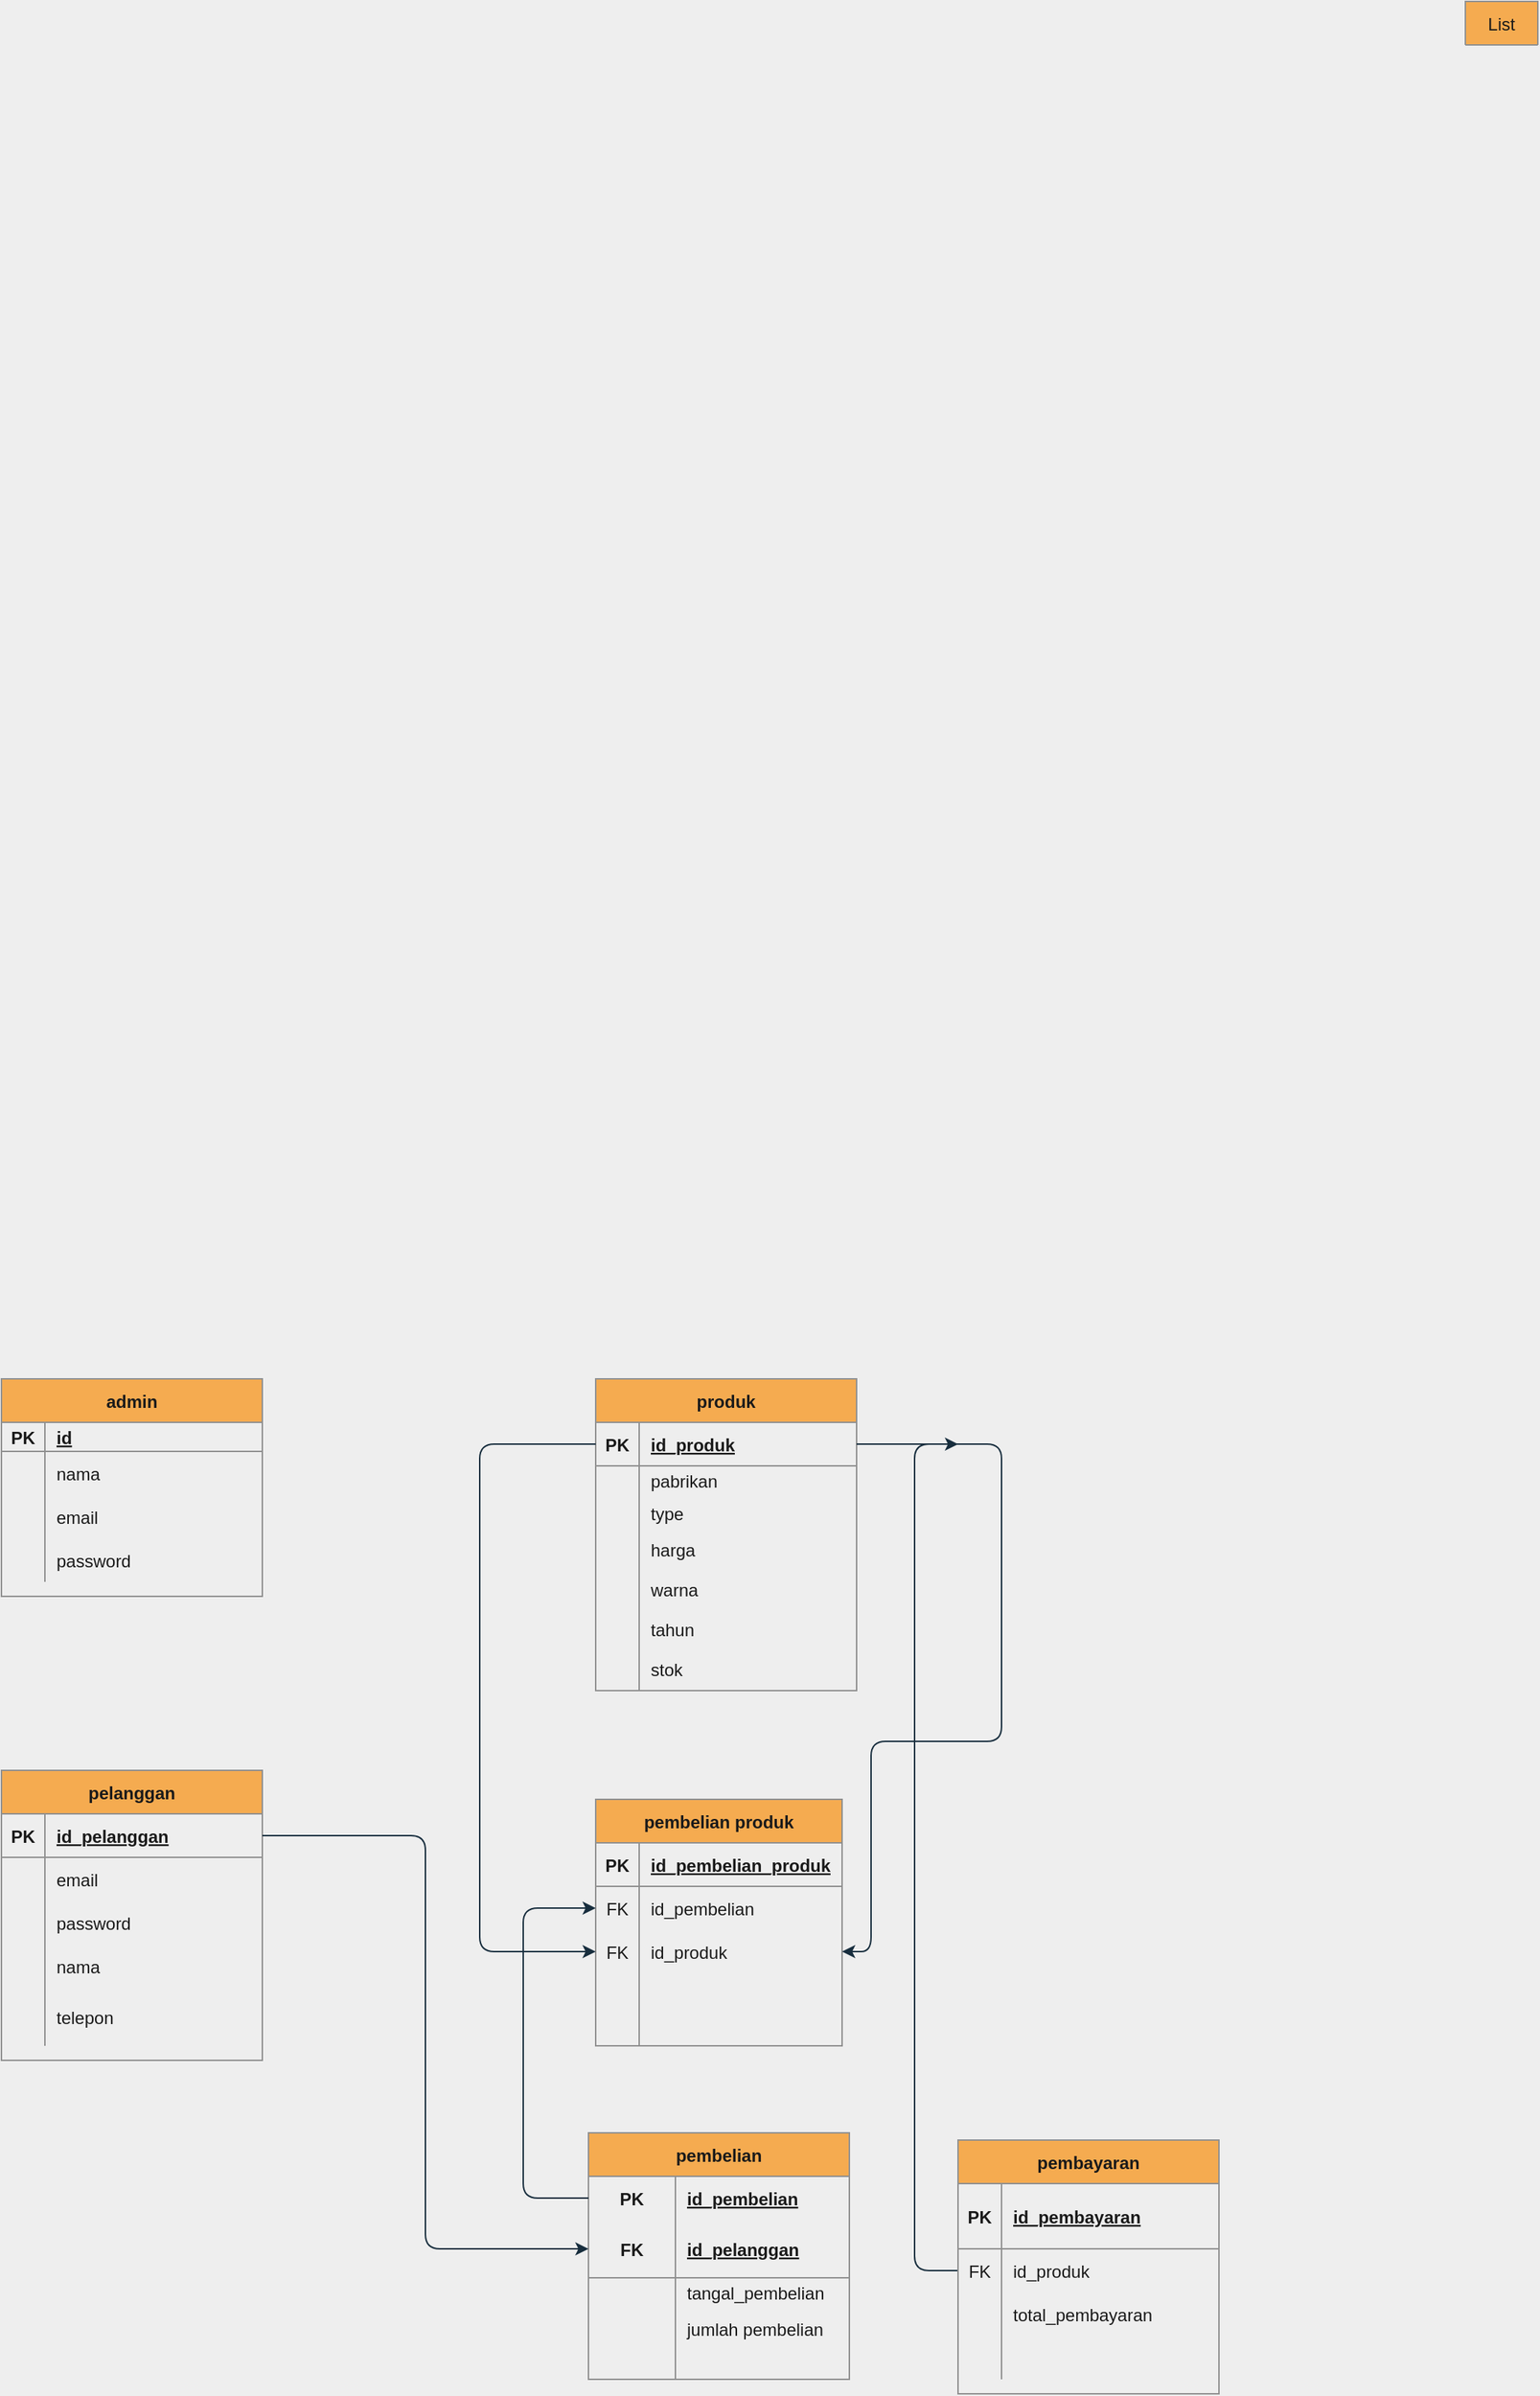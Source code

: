 <mxfile version="20.0.1" type="github">
  <diagram id="iFAj0Ya4DkdA-_twthkn" name="Page-1">
    <mxGraphModel dx="2847" dy="-637" grid="1" gridSize="10" guides="1" tooltips="1" connect="1" arrows="1" fold="1" page="1" pageScale="1" pageWidth="850" pageHeight="1100" background="#EEEEEE" math="0" shadow="0">
      <root>
        <mxCell id="0" />
        <mxCell id="1" parent="0" />
        <mxCell id="chuMLk6BhLXK9JFkTnlV-1" value="List" style="swimlane;fontStyle=0;childLayout=stackLayout;horizontal=1;startSize=30;horizontalStack=0;resizeParent=1;resizeParentMax=0;resizeLast=0;collapsible=1;marginBottom=0;fillColor=#F5AB50;strokeColor=#909090;fontColor=#1A1A1A;" vertex="1" collapsed="1" parent="1">
          <mxGeometry x="-590" y="1140" width="50" height="30" as="geometry">
            <mxRectangle x="-10" y="1130" width="140" height="60" as="alternateBounds" />
          </mxGeometry>
        </mxCell>
        <mxCell id="chuMLk6BhLXK9JFkTnlV-20" value="pelanggan" style="shape=table;startSize=30;container=1;collapsible=1;childLayout=tableLayout;fixedRows=1;rowLines=0;fontStyle=1;align=center;resizeLast=1;fillColor=#F5AB50;strokeColor=#909090;fontColor=#1A1A1A;" vertex="1" parent="1">
          <mxGeometry x="-1600" y="2360" width="180" height="200" as="geometry" />
        </mxCell>
        <mxCell id="chuMLk6BhLXK9JFkTnlV-21" value="" style="shape=tableRow;horizontal=0;startSize=0;swimlaneHead=0;swimlaneBody=0;fillColor=none;collapsible=0;dropTarget=0;points=[[0,0.5],[1,0.5]];portConstraint=eastwest;top=0;left=0;right=0;bottom=1;strokeColor=#909090;fontColor=#1A1A1A;" vertex="1" parent="chuMLk6BhLXK9JFkTnlV-20">
          <mxGeometry y="30" width="180" height="30" as="geometry" />
        </mxCell>
        <mxCell id="chuMLk6BhLXK9JFkTnlV-22" value="PK" style="shape=partialRectangle;connectable=0;fillColor=none;top=0;left=0;bottom=0;right=0;fontStyle=1;overflow=hidden;strokeColor=#909090;fontColor=#1A1A1A;" vertex="1" parent="chuMLk6BhLXK9JFkTnlV-21">
          <mxGeometry width="30" height="30" as="geometry">
            <mxRectangle width="30" height="30" as="alternateBounds" />
          </mxGeometry>
        </mxCell>
        <mxCell id="chuMLk6BhLXK9JFkTnlV-23" value="id_pelanggan" style="shape=partialRectangle;connectable=0;fillColor=none;top=0;left=0;bottom=0;right=0;align=left;spacingLeft=6;fontStyle=5;overflow=hidden;strokeColor=#909090;fontColor=#1A1A1A;" vertex="1" parent="chuMLk6BhLXK9JFkTnlV-21">
          <mxGeometry x="30" width="150" height="30" as="geometry">
            <mxRectangle width="150" height="30" as="alternateBounds" />
          </mxGeometry>
        </mxCell>
        <mxCell id="chuMLk6BhLXK9JFkTnlV-24" value="" style="shape=tableRow;horizontal=0;startSize=0;swimlaneHead=0;swimlaneBody=0;fillColor=none;collapsible=0;dropTarget=0;points=[[0,0.5],[1,0.5]];portConstraint=eastwest;top=0;left=0;right=0;bottom=0;strokeColor=#909090;fontColor=#1A1A1A;" vertex="1" parent="chuMLk6BhLXK9JFkTnlV-20">
          <mxGeometry y="60" width="180" height="30" as="geometry" />
        </mxCell>
        <mxCell id="chuMLk6BhLXK9JFkTnlV-25" value="" style="shape=partialRectangle;connectable=0;fillColor=none;top=0;left=0;bottom=0;right=0;editable=1;overflow=hidden;strokeColor=#909090;fontColor=#1A1A1A;" vertex="1" parent="chuMLk6BhLXK9JFkTnlV-24">
          <mxGeometry width="30" height="30" as="geometry">
            <mxRectangle width="30" height="30" as="alternateBounds" />
          </mxGeometry>
        </mxCell>
        <mxCell id="chuMLk6BhLXK9JFkTnlV-26" value="email" style="shape=partialRectangle;connectable=0;fillColor=none;top=0;left=0;bottom=0;right=0;align=left;spacingLeft=6;overflow=hidden;strokeColor=#909090;fontColor=#1A1A1A;" vertex="1" parent="chuMLk6BhLXK9JFkTnlV-24">
          <mxGeometry x="30" width="150" height="30" as="geometry">
            <mxRectangle width="150" height="30" as="alternateBounds" />
          </mxGeometry>
        </mxCell>
        <mxCell id="chuMLk6BhLXK9JFkTnlV-27" value="" style="shape=tableRow;horizontal=0;startSize=0;swimlaneHead=0;swimlaneBody=0;fillColor=none;collapsible=0;dropTarget=0;points=[[0,0.5],[1,0.5]];portConstraint=eastwest;top=0;left=0;right=0;bottom=0;strokeColor=#909090;fontColor=#1A1A1A;" vertex="1" parent="chuMLk6BhLXK9JFkTnlV-20">
          <mxGeometry y="90" width="180" height="30" as="geometry" />
        </mxCell>
        <mxCell id="chuMLk6BhLXK9JFkTnlV-28" value="" style="shape=partialRectangle;connectable=0;fillColor=none;top=0;left=0;bottom=0;right=0;editable=1;overflow=hidden;strokeColor=#909090;fontColor=#1A1A1A;" vertex="1" parent="chuMLk6BhLXK9JFkTnlV-27">
          <mxGeometry width="30" height="30" as="geometry">
            <mxRectangle width="30" height="30" as="alternateBounds" />
          </mxGeometry>
        </mxCell>
        <mxCell id="chuMLk6BhLXK9JFkTnlV-29" value="password" style="shape=partialRectangle;connectable=0;fillColor=none;top=0;left=0;bottom=0;right=0;align=left;spacingLeft=6;overflow=hidden;strokeColor=#909090;fontColor=#1A1A1A;" vertex="1" parent="chuMLk6BhLXK9JFkTnlV-27">
          <mxGeometry x="30" width="150" height="30" as="geometry">
            <mxRectangle width="150" height="30" as="alternateBounds" />
          </mxGeometry>
        </mxCell>
        <mxCell id="chuMLk6BhLXK9JFkTnlV-30" value="" style="shape=tableRow;horizontal=0;startSize=0;swimlaneHead=0;swimlaneBody=0;fillColor=none;collapsible=0;dropTarget=0;points=[[0,0.5],[1,0.5]];portConstraint=eastwest;top=0;left=0;right=0;bottom=0;strokeColor=#909090;fontColor=#1A1A1A;" vertex="1" parent="chuMLk6BhLXK9JFkTnlV-20">
          <mxGeometry y="120" width="180" height="30" as="geometry" />
        </mxCell>
        <mxCell id="chuMLk6BhLXK9JFkTnlV-31" value="" style="shape=partialRectangle;connectable=0;fillColor=none;top=0;left=0;bottom=0;right=0;editable=1;overflow=hidden;strokeColor=#909090;fontColor=#1A1A1A;" vertex="1" parent="chuMLk6BhLXK9JFkTnlV-30">
          <mxGeometry width="30" height="30" as="geometry">
            <mxRectangle width="30" height="30" as="alternateBounds" />
          </mxGeometry>
        </mxCell>
        <mxCell id="chuMLk6BhLXK9JFkTnlV-32" value="nama" style="shape=partialRectangle;connectable=0;fillColor=none;top=0;left=0;bottom=0;right=0;align=left;spacingLeft=6;overflow=hidden;strokeColor=#909090;fontColor=#1A1A1A;" vertex="1" parent="chuMLk6BhLXK9JFkTnlV-30">
          <mxGeometry x="30" width="150" height="30" as="geometry">
            <mxRectangle width="150" height="30" as="alternateBounds" />
          </mxGeometry>
        </mxCell>
        <mxCell id="chuMLk6BhLXK9JFkTnlV-34" value="" style="shape=tableRow;horizontal=0;startSize=0;swimlaneHead=0;swimlaneBody=0;fillColor=none;collapsible=0;dropTarget=0;points=[[0,0.5],[1,0.5]];portConstraint=eastwest;top=0;left=0;right=0;bottom=0;strokeColor=#909090;fontColor=#1A1A1A;" vertex="1" parent="chuMLk6BhLXK9JFkTnlV-20">
          <mxGeometry y="150" width="180" height="40" as="geometry" />
        </mxCell>
        <mxCell id="chuMLk6BhLXK9JFkTnlV-35" value="" style="shape=partialRectangle;connectable=0;fillColor=none;top=0;left=0;bottom=0;right=0;editable=1;overflow=hidden;strokeColor=#909090;fontColor=#1A1A1A;" vertex="1" parent="chuMLk6BhLXK9JFkTnlV-34">
          <mxGeometry width="30" height="40" as="geometry">
            <mxRectangle width="30" height="40" as="alternateBounds" />
          </mxGeometry>
        </mxCell>
        <mxCell id="chuMLk6BhLXK9JFkTnlV-36" value="telepon" style="shape=partialRectangle;connectable=0;fillColor=none;top=0;left=0;bottom=0;right=0;align=left;spacingLeft=6;overflow=hidden;strokeColor=#909090;fontColor=#1A1A1A;" vertex="1" parent="chuMLk6BhLXK9JFkTnlV-34">
          <mxGeometry x="30" width="150" height="40" as="geometry">
            <mxRectangle width="150" height="40" as="alternateBounds" />
          </mxGeometry>
        </mxCell>
        <mxCell id="chuMLk6BhLXK9JFkTnlV-52" value="pembelian" style="shape=table;startSize=30;container=1;collapsible=1;childLayout=tableLayout;fixedRows=1;rowLines=0;fontStyle=1;align=center;resizeLast=1;fillColor=#F5AB50;strokeColor=#909090;fontColor=#1A1A1A;" vertex="1" parent="1">
          <mxGeometry x="-1195" y="2610" width="180" height="170" as="geometry" />
        </mxCell>
        <mxCell id="chuMLk6BhLXK9JFkTnlV-53" value="" style="shape=tableRow;horizontal=0;startSize=0;swimlaneHead=0;swimlaneBody=0;fillColor=none;collapsible=0;dropTarget=0;points=[[0,0.5],[1,0.5]];portConstraint=eastwest;top=0;left=0;right=0;bottom=0;strokeColor=#909090;fontColor=#1A1A1A;" vertex="1" parent="chuMLk6BhLXK9JFkTnlV-52">
          <mxGeometry y="30" width="180" height="30" as="geometry" />
        </mxCell>
        <mxCell id="chuMLk6BhLXK9JFkTnlV-54" value="PK" style="shape=partialRectangle;connectable=0;fillColor=none;top=0;left=0;bottom=0;right=0;fontStyle=1;overflow=hidden;strokeColor=#909090;fontColor=#1A1A1A;" vertex="1" parent="chuMLk6BhLXK9JFkTnlV-53">
          <mxGeometry width="60" height="30" as="geometry">
            <mxRectangle width="60" height="30" as="alternateBounds" />
          </mxGeometry>
        </mxCell>
        <mxCell id="chuMLk6BhLXK9JFkTnlV-55" value="id_pembelian" style="shape=partialRectangle;connectable=0;fillColor=none;top=0;left=0;bottom=0;right=0;align=left;spacingLeft=6;fontStyle=5;overflow=hidden;strokeColor=#909090;fontColor=#1A1A1A;" vertex="1" parent="chuMLk6BhLXK9JFkTnlV-53">
          <mxGeometry x="60" width="120" height="30" as="geometry">
            <mxRectangle width="120" height="30" as="alternateBounds" />
          </mxGeometry>
        </mxCell>
        <mxCell id="chuMLk6BhLXK9JFkTnlV-56" value="" style="shape=tableRow;horizontal=0;startSize=0;swimlaneHead=0;swimlaneBody=0;fillColor=none;collapsible=0;dropTarget=0;points=[[0,0.5],[1,0.5]];portConstraint=eastwest;top=0;left=0;right=0;bottom=1;strokeColor=#909090;fontColor=#1A1A1A;" vertex="1" parent="chuMLk6BhLXK9JFkTnlV-52">
          <mxGeometry y="60" width="180" height="40" as="geometry" />
        </mxCell>
        <mxCell id="chuMLk6BhLXK9JFkTnlV-57" value="FK" style="shape=partialRectangle;connectable=0;fillColor=none;top=0;left=0;bottom=0;right=0;fontStyle=1;overflow=hidden;strokeColor=#909090;fontColor=#1A1A1A;" vertex="1" parent="chuMLk6BhLXK9JFkTnlV-56">
          <mxGeometry width="60" height="40" as="geometry">
            <mxRectangle width="60" height="40" as="alternateBounds" />
          </mxGeometry>
        </mxCell>
        <mxCell id="chuMLk6BhLXK9JFkTnlV-58" value="id_pelanggan" style="shape=partialRectangle;connectable=0;fillColor=none;top=0;left=0;bottom=0;right=0;align=left;spacingLeft=6;fontStyle=5;overflow=hidden;strokeColor=#909090;fontColor=#1A1A1A;" vertex="1" parent="chuMLk6BhLXK9JFkTnlV-56">
          <mxGeometry x="60" width="120" height="40" as="geometry">
            <mxRectangle width="120" height="40" as="alternateBounds" />
          </mxGeometry>
        </mxCell>
        <mxCell id="chuMLk6BhLXK9JFkTnlV-59" value="" style="shape=tableRow;horizontal=0;startSize=0;swimlaneHead=0;swimlaneBody=0;fillColor=none;collapsible=0;dropTarget=0;points=[[0,0.5],[1,0.5]];portConstraint=eastwest;top=0;left=0;right=0;bottom=0;strokeColor=#909090;fontColor=#1A1A1A;" vertex="1" parent="chuMLk6BhLXK9JFkTnlV-52">
          <mxGeometry y="100" width="180" height="20" as="geometry" />
        </mxCell>
        <mxCell id="chuMLk6BhLXK9JFkTnlV-60" value="" style="shape=partialRectangle;connectable=0;fillColor=none;top=0;left=0;bottom=0;right=0;editable=1;overflow=hidden;strokeColor=#909090;fontColor=#1A1A1A;" vertex="1" parent="chuMLk6BhLXK9JFkTnlV-59">
          <mxGeometry width="60" height="20" as="geometry">
            <mxRectangle width="60" height="20" as="alternateBounds" />
          </mxGeometry>
        </mxCell>
        <mxCell id="chuMLk6BhLXK9JFkTnlV-61" value="tangal_pembelian" style="shape=partialRectangle;connectable=0;fillColor=none;top=0;left=0;bottom=0;right=0;align=left;spacingLeft=6;overflow=hidden;strokeColor=#909090;fontColor=#1A1A1A;" vertex="1" parent="chuMLk6BhLXK9JFkTnlV-59">
          <mxGeometry x="60" width="120" height="20" as="geometry">
            <mxRectangle width="120" height="20" as="alternateBounds" />
          </mxGeometry>
        </mxCell>
        <mxCell id="chuMLk6BhLXK9JFkTnlV-66" value="" style="shape=tableRow;horizontal=0;startSize=0;swimlaneHead=0;swimlaneBody=0;fillColor=none;collapsible=0;dropTarget=0;points=[[0,0.5],[1,0.5]];portConstraint=eastwest;top=0;left=0;right=0;bottom=0;strokeColor=#909090;fontColor=#1A1A1A;" vertex="1" parent="chuMLk6BhLXK9JFkTnlV-52">
          <mxGeometry y="120" width="180" height="30" as="geometry" />
        </mxCell>
        <mxCell id="chuMLk6BhLXK9JFkTnlV-67" value="" style="shape=partialRectangle;connectable=0;fillColor=none;top=0;left=0;bottom=0;right=0;editable=1;overflow=hidden;strokeColor=#909090;fontColor=#1A1A1A;" vertex="1" parent="chuMLk6BhLXK9JFkTnlV-66">
          <mxGeometry width="60" height="30" as="geometry">
            <mxRectangle width="60" height="30" as="alternateBounds" />
          </mxGeometry>
        </mxCell>
        <mxCell id="chuMLk6BhLXK9JFkTnlV-68" value="jumlah pembelian" style="shape=partialRectangle;connectable=0;fillColor=none;top=0;left=0;bottom=0;right=0;align=left;spacingLeft=6;overflow=hidden;strokeColor=#909090;fontColor=#1A1A1A;" vertex="1" parent="chuMLk6BhLXK9JFkTnlV-66">
          <mxGeometry x="60" width="120" height="30" as="geometry">
            <mxRectangle width="120" height="30" as="alternateBounds" />
          </mxGeometry>
        </mxCell>
        <mxCell id="chuMLk6BhLXK9JFkTnlV-62" value="" style="shape=tableRow;horizontal=0;startSize=0;swimlaneHead=0;swimlaneBody=0;fillColor=none;collapsible=0;dropTarget=0;points=[[0,0.5],[1,0.5]];portConstraint=eastwest;top=0;left=0;right=0;bottom=0;strokeColor=#909090;fontColor=#1A1A1A;" vertex="1" parent="chuMLk6BhLXK9JFkTnlV-52">
          <mxGeometry y="150" width="180" height="20" as="geometry" />
        </mxCell>
        <mxCell id="chuMLk6BhLXK9JFkTnlV-63" value="" style="shape=partialRectangle;connectable=0;fillColor=none;top=0;left=0;bottom=0;right=0;editable=1;overflow=hidden;strokeColor=#909090;fontColor=#1A1A1A;" vertex="1" parent="chuMLk6BhLXK9JFkTnlV-62">
          <mxGeometry width="60" height="20" as="geometry">
            <mxRectangle width="60" height="20" as="alternateBounds" />
          </mxGeometry>
        </mxCell>
        <mxCell id="chuMLk6BhLXK9JFkTnlV-64" value="" style="shape=partialRectangle;connectable=0;fillColor=none;top=0;left=0;bottom=0;right=0;align=left;spacingLeft=6;overflow=hidden;strokeColor=#909090;fontColor=#1A1A1A;" vertex="1" parent="chuMLk6BhLXK9JFkTnlV-62">
          <mxGeometry x="60" width="120" height="20" as="geometry">
            <mxRectangle width="120" height="20" as="alternateBounds" />
          </mxGeometry>
        </mxCell>
        <mxCell id="chuMLk6BhLXK9JFkTnlV-69" value="produk" style="shape=table;startSize=30;container=1;collapsible=1;childLayout=tableLayout;fixedRows=1;rowLines=0;fontStyle=1;align=center;resizeLast=1;fillColor=#F5AB50;strokeColor=#909090;fontColor=#1A1A1A;" vertex="1" parent="1">
          <mxGeometry x="-1190" y="2090" width="180" height="215" as="geometry" />
        </mxCell>
        <mxCell id="chuMLk6BhLXK9JFkTnlV-70" value="" style="shape=tableRow;horizontal=0;startSize=0;swimlaneHead=0;swimlaneBody=0;fillColor=none;collapsible=0;dropTarget=0;points=[[0,0.5],[1,0.5]];portConstraint=eastwest;top=0;left=0;right=0;bottom=1;strokeColor=#909090;fontColor=#1A1A1A;" vertex="1" parent="chuMLk6BhLXK9JFkTnlV-69">
          <mxGeometry y="30" width="180" height="30" as="geometry" />
        </mxCell>
        <mxCell id="chuMLk6BhLXK9JFkTnlV-71" value="PK" style="shape=partialRectangle;connectable=0;fillColor=none;top=0;left=0;bottom=0;right=0;fontStyle=1;overflow=hidden;strokeColor=#909090;fontColor=#1A1A1A;" vertex="1" parent="chuMLk6BhLXK9JFkTnlV-70">
          <mxGeometry width="30" height="30" as="geometry">
            <mxRectangle width="30" height="30" as="alternateBounds" />
          </mxGeometry>
        </mxCell>
        <mxCell id="chuMLk6BhLXK9JFkTnlV-72" value="id_produk" style="shape=partialRectangle;connectable=0;fillColor=none;top=0;left=0;bottom=0;right=0;align=left;spacingLeft=6;fontStyle=5;overflow=hidden;strokeColor=#909090;fontColor=#1A1A1A;" vertex="1" parent="chuMLk6BhLXK9JFkTnlV-70">
          <mxGeometry x="30" width="150" height="30" as="geometry">
            <mxRectangle width="150" height="30" as="alternateBounds" />
          </mxGeometry>
        </mxCell>
        <mxCell id="chuMLk6BhLXK9JFkTnlV-73" value="" style="shape=tableRow;horizontal=0;startSize=0;swimlaneHead=0;swimlaneBody=0;fillColor=none;collapsible=0;dropTarget=0;points=[[0,0.5],[1,0.5]];portConstraint=eastwest;top=0;left=0;right=0;bottom=0;strokeColor=#909090;fontColor=#1A1A1A;" vertex="1" parent="chuMLk6BhLXK9JFkTnlV-69">
          <mxGeometry y="60" width="180" height="20" as="geometry" />
        </mxCell>
        <mxCell id="chuMLk6BhLXK9JFkTnlV-74" value="" style="shape=partialRectangle;connectable=0;fillColor=none;top=0;left=0;bottom=0;right=0;editable=1;overflow=hidden;strokeColor=#909090;fontColor=#1A1A1A;" vertex="1" parent="chuMLk6BhLXK9JFkTnlV-73">
          <mxGeometry width="30" height="20" as="geometry">
            <mxRectangle width="30" height="20" as="alternateBounds" />
          </mxGeometry>
        </mxCell>
        <mxCell id="chuMLk6BhLXK9JFkTnlV-75" value="pabrikan" style="shape=partialRectangle;connectable=0;fillColor=none;top=0;left=0;bottom=0;right=0;align=left;spacingLeft=6;overflow=hidden;strokeColor=#909090;fontColor=#1A1A1A;" vertex="1" parent="chuMLk6BhLXK9JFkTnlV-73">
          <mxGeometry x="30" width="150" height="20" as="geometry">
            <mxRectangle width="150" height="20" as="alternateBounds" />
          </mxGeometry>
        </mxCell>
        <mxCell id="chuMLk6BhLXK9JFkTnlV-76" value="" style="shape=tableRow;horizontal=0;startSize=0;swimlaneHead=0;swimlaneBody=0;fillColor=none;collapsible=0;dropTarget=0;points=[[0,0.5],[1,0.5]];portConstraint=eastwest;top=0;left=0;right=0;bottom=0;strokeColor=#909090;fontColor=#1A1A1A;" vertex="1" parent="chuMLk6BhLXK9JFkTnlV-69">
          <mxGeometry y="80" width="180" height="25" as="geometry" />
        </mxCell>
        <mxCell id="chuMLk6BhLXK9JFkTnlV-77" value="" style="shape=partialRectangle;connectable=0;fillColor=none;top=0;left=0;bottom=0;right=0;editable=1;overflow=hidden;strokeColor=#909090;fontColor=#1A1A1A;" vertex="1" parent="chuMLk6BhLXK9JFkTnlV-76">
          <mxGeometry width="30" height="25" as="geometry">
            <mxRectangle width="30" height="25" as="alternateBounds" />
          </mxGeometry>
        </mxCell>
        <mxCell id="chuMLk6BhLXK9JFkTnlV-78" value="type" style="shape=partialRectangle;connectable=0;fillColor=none;top=0;left=0;bottom=0;right=0;align=left;spacingLeft=6;overflow=hidden;strokeColor=#909090;fontColor=#1A1A1A;" vertex="1" parent="chuMLk6BhLXK9JFkTnlV-76">
          <mxGeometry x="30" width="150" height="25" as="geometry">
            <mxRectangle width="150" height="25" as="alternateBounds" />
          </mxGeometry>
        </mxCell>
        <mxCell id="chuMLk6BhLXK9JFkTnlV-83" value="" style="shape=tableRow;horizontal=0;startSize=0;swimlaneHead=0;swimlaneBody=0;fillColor=none;collapsible=0;dropTarget=0;points=[[0,0.5],[1,0.5]];portConstraint=eastwest;top=0;left=0;right=0;bottom=0;strokeColor=#909090;fontColor=#1A1A1A;" vertex="1" parent="chuMLk6BhLXK9JFkTnlV-69">
          <mxGeometry y="105" width="180" height="25" as="geometry" />
        </mxCell>
        <mxCell id="chuMLk6BhLXK9JFkTnlV-84" value="" style="shape=partialRectangle;connectable=0;fillColor=none;top=0;left=0;bottom=0;right=0;editable=1;overflow=hidden;strokeColor=#909090;fontColor=#1A1A1A;" vertex="1" parent="chuMLk6BhLXK9JFkTnlV-83">
          <mxGeometry width="30" height="25" as="geometry">
            <mxRectangle width="30" height="25" as="alternateBounds" />
          </mxGeometry>
        </mxCell>
        <mxCell id="chuMLk6BhLXK9JFkTnlV-85" value="harga" style="shape=partialRectangle;connectable=0;fillColor=none;top=0;left=0;bottom=0;right=0;align=left;spacingLeft=6;overflow=hidden;strokeColor=#909090;fontColor=#1A1A1A;" vertex="1" parent="chuMLk6BhLXK9JFkTnlV-83">
          <mxGeometry x="30" width="150" height="25" as="geometry">
            <mxRectangle width="150" height="25" as="alternateBounds" />
          </mxGeometry>
        </mxCell>
        <mxCell id="chuMLk6BhLXK9JFkTnlV-86" value="" style="shape=tableRow;horizontal=0;startSize=0;swimlaneHead=0;swimlaneBody=0;fillColor=none;collapsible=0;dropTarget=0;points=[[0,0.5],[1,0.5]];portConstraint=eastwest;top=0;left=0;right=0;bottom=0;strokeColor=#909090;fontColor=#1A1A1A;" vertex="1" parent="chuMLk6BhLXK9JFkTnlV-69">
          <mxGeometry y="130" width="180" height="30" as="geometry" />
        </mxCell>
        <mxCell id="chuMLk6BhLXK9JFkTnlV-87" value="" style="shape=partialRectangle;connectable=0;fillColor=none;top=0;left=0;bottom=0;right=0;editable=1;overflow=hidden;strokeColor=#909090;fontColor=#1A1A1A;" vertex="1" parent="chuMLk6BhLXK9JFkTnlV-86">
          <mxGeometry width="30" height="30" as="geometry">
            <mxRectangle width="30" height="30" as="alternateBounds" />
          </mxGeometry>
        </mxCell>
        <mxCell id="chuMLk6BhLXK9JFkTnlV-88" value="warna" style="shape=partialRectangle;connectable=0;fillColor=none;top=0;left=0;bottom=0;right=0;align=left;spacingLeft=6;overflow=hidden;strokeColor=#909090;fontColor=#1A1A1A;" vertex="1" parent="chuMLk6BhLXK9JFkTnlV-86">
          <mxGeometry x="30" width="150" height="30" as="geometry">
            <mxRectangle width="150" height="30" as="alternateBounds" />
          </mxGeometry>
        </mxCell>
        <mxCell id="chuMLk6BhLXK9JFkTnlV-79" value="" style="shape=tableRow;horizontal=0;startSize=0;swimlaneHead=0;swimlaneBody=0;fillColor=none;collapsible=0;dropTarget=0;points=[[0,0.5],[1,0.5]];portConstraint=eastwest;top=0;left=0;right=0;bottom=0;strokeColor=#909090;fontColor=#1A1A1A;" vertex="1" parent="chuMLk6BhLXK9JFkTnlV-69">
          <mxGeometry y="160" width="180" height="25" as="geometry" />
        </mxCell>
        <mxCell id="chuMLk6BhLXK9JFkTnlV-80" value="" style="shape=partialRectangle;connectable=0;fillColor=none;top=0;left=0;bottom=0;right=0;editable=1;overflow=hidden;strokeColor=#909090;fontColor=#1A1A1A;" vertex="1" parent="chuMLk6BhLXK9JFkTnlV-79">
          <mxGeometry width="30" height="25" as="geometry">
            <mxRectangle width="30" height="25" as="alternateBounds" />
          </mxGeometry>
        </mxCell>
        <mxCell id="chuMLk6BhLXK9JFkTnlV-81" value="tahun" style="shape=partialRectangle;connectable=0;fillColor=none;top=0;left=0;bottom=0;right=0;align=left;spacingLeft=6;overflow=hidden;strokeColor=#909090;fontColor=#1A1A1A;" vertex="1" parent="chuMLk6BhLXK9JFkTnlV-79">
          <mxGeometry x="30" width="150" height="25" as="geometry">
            <mxRectangle width="150" height="25" as="alternateBounds" />
          </mxGeometry>
        </mxCell>
        <mxCell id="chuMLk6BhLXK9JFkTnlV-89" value="" style="shape=tableRow;horizontal=0;startSize=0;swimlaneHead=0;swimlaneBody=0;fillColor=none;collapsible=0;dropTarget=0;points=[[0,0.5],[1,0.5]];portConstraint=eastwest;top=0;left=0;right=0;bottom=0;strokeColor=#909090;fontColor=#1A1A1A;" vertex="1" parent="chuMLk6BhLXK9JFkTnlV-69">
          <mxGeometry y="185" width="180" height="30" as="geometry" />
        </mxCell>
        <mxCell id="chuMLk6BhLXK9JFkTnlV-90" value="" style="shape=partialRectangle;connectable=0;fillColor=none;top=0;left=0;bottom=0;right=0;editable=1;overflow=hidden;strokeColor=#909090;fontColor=#1A1A1A;" vertex="1" parent="chuMLk6BhLXK9JFkTnlV-89">
          <mxGeometry width="30" height="30" as="geometry">
            <mxRectangle width="30" height="30" as="alternateBounds" />
          </mxGeometry>
        </mxCell>
        <mxCell id="chuMLk6BhLXK9JFkTnlV-91" value="stok" style="shape=partialRectangle;connectable=0;fillColor=none;top=0;left=0;bottom=0;right=0;align=left;spacingLeft=6;overflow=hidden;strokeColor=#909090;fontColor=#1A1A1A;" vertex="1" parent="chuMLk6BhLXK9JFkTnlV-89">
          <mxGeometry x="30" width="150" height="30" as="geometry">
            <mxRectangle width="150" height="30" as="alternateBounds" />
          </mxGeometry>
        </mxCell>
        <mxCell id="chuMLk6BhLXK9JFkTnlV-92" value="admin" style="shape=table;startSize=30;container=1;collapsible=1;childLayout=tableLayout;fixedRows=1;rowLines=0;fontStyle=1;align=center;resizeLast=1;fillColor=#F5AB50;strokeColor=#909090;fontColor=#1A1A1A;" vertex="1" parent="1">
          <mxGeometry x="-1600" y="2090" width="180" height="150" as="geometry" />
        </mxCell>
        <mxCell id="chuMLk6BhLXK9JFkTnlV-93" value="" style="shape=tableRow;horizontal=0;startSize=0;swimlaneHead=0;swimlaneBody=0;fillColor=none;collapsible=0;dropTarget=0;points=[[0,0.5],[1,0.5]];portConstraint=eastwest;top=0;left=0;right=0;bottom=1;strokeColor=#909090;fontColor=#1A1A1A;" vertex="1" parent="chuMLk6BhLXK9JFkTnlV-92">
          <mxGeometry y="30" width="180" height="20" as="geometry" />
        </mxCell>
        <mxCell id="chuMLk6BhLXK9JFkTnlV-94" value="PK" style="shape=partialRectangle;connectable=0;fillColor=none;top=0;left=0;bottom=0;right=0;fontStyle=1;overflow=hidden;strokeColor=#909090;fontColor=#1A1A1A;" vertex="1" parent="chuMLk6BhLXK9JFkTnlV-93">
          <mxGeometry width="30" height="20" as="geometry">
            <mxRectangle width="30" height="20" as="alternateBounds" />
          </mxGeometry>
        </mxCell>
        <mxCell id="chuMLk6BhLXK9JFkTnlV-95" value="id" style="shape=partialRectangle;connectable=0;fillColor=none;top=0;left=0;bottom=0;right=0;align=left;spacingLeft=6;fontStyle=5;overflow=hidden;strokeColor=#909090;fontColor=#1A1A1A;" vertex="1" parent="chuMLk6BhLXK9JFkTnlV-93">
          <mxGeometry x="30" width="150" height="20" as="geometry">
            <mxRectangle width="150" height="20" as="alternateBounds" />
          </mxGeometry>
        </mxCell>
        <mxCell id="chuMLk6BhLXK9JFkTnlV-96" value="" style="shape=tableRow;horizontal=0;startSize=0;swimlaneHead=0;swimlaneBody=0;fillColor=none;collapsible=0;dropTarget=0;points=[[0,0.5],[1,0.5]];portConstraint=eastwest;top=0;left=0;right=0;bottom=0;strokeColor=#909090;fontColor=#1A1A1A;" vertex="1" parent="chuMLk6BhLXK9JFkTnlV-92">
          <mxGeometry y="50" width="180" height="30" as="geometry" />
        </mxCell>
        <mxCell id="chuMLk6BhLXK9JFkTnlV-97" value="" style="shape=partialRectangle;connectable=0;fillColor=none;top=0;left=0;bottom=0;right=0;editable=1;overflow=hidden;strokeColor=#909090;fontColor=#1A1A1A;" vertex="1" parent="chuMLk6BhLXK9JFkTnlV-96">
          <mxGeometry width="30" height="30" as="geometry">
            <mxRectangle width="30" height="30" as="alternateBounds" />
          </mxGeometry>
        </mxCell>
        <mxCell id="chuMLk6BhLXK9JFkTnlV-98" value="nama" style="shape=partialRectangle;connectable=0;fillColor=none;top=0;left=0;bottom=0;right=0;align=left;spacingLeft=6;overflow=hidden;strokeColor=#909090;fontColor=#1A1A1A;" vertex="1" parent="chuMLk6BhLXK9JFkTnlV-96">
          <mxGeometry x="30" width="150" height="30" as="geometry">
            <mxRectangle width="150" height="30" as="alternateBounds" />
          </mxGeometry>
        </mxCell>
        <mxCell id="chuMLk6BhLXK9JFkTnlV-99" value="" style="shape=tableRow;horizontal=0;startSize=0;swimlaneHead=0;swimlaneBody=0;fillColor=none;collapsible=0;dropTarget=0;points=[[0,0.5],[1,0.5]];portConstraint=eastwest;top=0;left=0;right=0;bottom=0;strokeColor=#909090;fontColor=#1A1A1A;" vertex="1" parent="chuMLk6BhLXK9JFkTnlV-92">
          <mxGeometry y="80" width="180" height="30" as="geometry" />
        </mxCell>
        <mxCell id="chuMLk6BhLXK9JFkTnlV-100" value="" style="shape=partialRectangle;connectable=0;fillColor=none;top=0;left=0;bottom=0;right=0;editable=1;overflow=hidden;strokeColor=#909090;fontColor=#1A1A1A;" vertex="1" parent="chuMLk6BhLXK9JFkTnlV-99">
          <mxGeometry width="30" height="30" as="geometry">
            <mxRectangle width="30" height="30" as="alternateBounds" />
          </mxGeometry>
        </mxCell>
        <mxCell id="chuMLk6BhLXK9JFkTnlV-101" value="email" style="shape=partialRectangle;connectable=0;fillColor=none;top=0;left=0;bottom=0;right=0;align=left;spacingLeft=6;overflow=hidden;strokeColor=#909090;fontColor=#1A1A1A;" vertex="1" parent="chuMLk6BhLXK9JFkTnlV-99">
          <mxGeometry x="30" width="150" height="30" as="geometry">
            <mxRectangle width="150" height="30" as="alternateBounds" />
          </mxGeometry>
        </mxCell>
        <mxCell id="chuMLk6BhLXK9JFkTnlV-102" value="" style="shape=tableRow;horizontal=0;startSize=0;swimlaneHead=0;swimlaneBody=0;fillColor=none;collapsible=0;dropTarget=0;points=[[0,0.5],[1,0.5]];portConstraint=eastwest;top=0;left=0;right=0;bottom=0;strokeColor=#909090;fontColor=#1A1A1A;" vertex="1" parent="chuMLk6BhLXK9JFkTnlV-92">
          <mxGeometry y="110" width="180" height="30" as="geometry" />
        </mxCell>
        <mxCell id="chuMLk6BhLXK9JFkTnlV-103" value="" style="shape=partialRectangle;connectable=0;fillColor=none;top=0;left=0;bottom=0;right=0;editable=1;overflow=hidden;strokeColor=#909090;fontColor=#1A1A1A;" vertex="1" parent="chuMLk6BhLXK9JFkTnlV-102">
          <mxGeometry width="30" height="30" as="geometry">
            <mxRectangle width="30" height="30" as="alternateBounds" />
          </mxGeometry>
        </mxCell>
        <mxCell id="chuMLk6BhLXK9JFkTnlV-104" value="password" style="shape=partialRectangle;connectable=0;fillColor=none;top=0;left=0;bottom=0;right=0;align=left;spacingLeft=6;overflow=hidden;strokeColor=#909090;fontColor=#1A1A1A;" vertex="1" parent="chuMLk6BhLXK9JFkTnlV-102">
          <mxGeometry x="30" width="150" height="30" as="geometry">
            <mxRectangle width="150" height="30" as="alternateBounds" />
          </mxGeometry>
        </mxCell>
        <mxCell id="chuMLk6BhLXK9JFkTnlV-112" value="pembelian produk" style="shape=table;startSize=30;container=1;collapsible=1;childLayout=tableLayout;fixedRows=1;rowLines=0;fontStyle=1;align=center;resizeLast=1;rounded=0;sketch=0;fontColor=#1A1A1A;strokeColor=#909090;fillColor=#F5AB50;" vertex="1" parent="1">
          <mxGeometry x="-1190" y="2380" width="170" height="170" as="geometry" />
        </mxCell>
        <mxCell id="chuMLk6BhLXK9JFkTnlV-113" value="" style="shape=tableRow;horizontal=0;startSize=0;swimlaneHead=0;swimlaneBody=0;fillColor=none;collapsible=0;dropTarget=0;points=[[0,0.5],[1,0.5]];portConstraint=eastwest;top=0;left=0;right=0;bottom=1;rounded=0;sketch=0;fontColor=#1A1A1A;strokeColor=#909090;" vertex="1" parent="chuMLk6BhLXK9JFkTnlV-112">
          <mxGeometry y="30" width="170" height="30" as="geometry" />
        </mxCell>
        <mxCell id="chuMLk6BhLXK9JFkTnlV-114" value="PK" style="shape=partialRectangle;connectable=0;fillColor=none;top=0;left=0;bottom=0;right=0;fontStyle=1;overflow=hidden;rounded=0;sketch=0;fontColor=#1A1A1A;strokeColor=#909090;" vertex="1" parent="chuMLk6BhLXK9JFkTnlV-113">
          <mxGeometry width="30" height="30" as="geometry">
            <mxRectangle width="30" height="30" as="alternateBounds" />
          </mxGeometry>
        </mxCell>
        <mxCell id="chuMLk6BhLXK9JFkTnlV-115" value="id_pembelian_produk" style="shape=partialRectangle;connectable=0;fillColor=none;top=0;left=0;bottom=0;right=0;align=left;spacingLeft=6;fontStyle=5;overflow=hidden;rounded=0;sketch=0;fontColor=#1A1A1A;strokeColor=#909090;" vertex="1" parent="chuMLk6BhLXK9JFkTnlV-113">
          <mxGeometry x="30" width="140" height="30" as="geometry">
            <mxRectangle width="140" height="30" as="alternateBounds" />
          </mxGeometry>
        </mxCell>
        <mxCell id="chuMLk6BhLXK9JFkTnlV-125" value="" style="shape=tableRow;horizontal=0;startSize=0;swimlaneHead=0;swimlaneBody=0;fillColor=none;collapsible=0;dropTarget=0;points=[[0,0.5],[1,0.5]];portConstraint=eastwest;top=0;left=0;right=0;bottom=0;rounded=0;sketch=0;fontColor=#1A1A1A;strokeColor=#909090;" vertex="1" parent="chuMLk6BhLXK9JFkTnlV-112">
          <mxGeometry y="60" width="170" height="30" as="geometry" />
        </mxCell>
        <mxCell id="chuMLk6BhLXK9JFkTnlV-126" value="FK" style="shape=partialRectangle;connectable=0;fillColor=none;top=0;left=0;bottom=0;right=0;fontStyle=0;overflow=hidden;rounded=0;sketch=0;fontColor=#1A1A1A;strokeColor=#909090;" vertex="1" parent="chuMLk6BhLXK9JFkTnlV-125">
          <mxGeometry width="30" height="30" as="geometry">
            <mxRectangle width="30" height="30" as="alternateBounds" />
          </mxGeometry>
        </mxCell>
        <mxCell id="chuMLk6BhLXK9JFkTnlV-127" value="id_pembelian" style="shape=partialRectangle;connectable=0;fillColor=none;top=0;left=0;bottom=0;right=0;align=left;spacingLeft=6;fontStyle=0;overflow=hidden;rounded=0;sketch=0;fontColor=#1A1A1A;strokeColor=#909090;" vertex="1" parent="chuMLk6BhLXK9JFkTnlV-125">
          <mxGeometry x="30" width="140" height="30" as="geometry">
            <mxRectangle width="140" height="30" as="alternateBounds" />
          </mxGeometry>
        </mxCell>
        <mxCell id="chuMLk6BhLXK9JFkTnlV-116" value="" style="shape=tableRow;horizontal=0;startSize=0;swimlaneHead=0;swimlaneBody=0;fillColor=none;collapsible=0;dropTarget=0;points=[[0,0.5],[1,0.5]];portConstraint=eastwest;top=0;left=0;right=0;bottom=0;rounded=0;sketch=0;fontColor=#1A1A1A;strokeColor=#909090;" vertex="1" parent="chuMLk6BhLXK9JFkTnlV-112">
          <mxGeometry y="90" width="170" height="30" as="geometry" />
        </mxCell>
        <mxCell id="chuMLk6BhLXK9JFkTnlV-117" value="FK" style="shape=partialRectangle;connectable=0;fillColor=none;top=0;left=0;bottom=0;right=0;editable=1;overflow=hidden;rounded=0;sketch=0;fontColor=#1A1A1A;strokeColor=#909090;" vertex="1" parent="chuMLk6BhLXK9JFkTnlV-116">
          <mxGeometry width="30" height="30" as="geometry">
            <mxRectangle width="30" height="30" as="alternateBounds" />
          </mxGeometry>
        </mxCell>
        <mxCell id="chuMLk6BhLXK9JFkTnlV-118" value="id_produk" style="shape=partialRectangle;connectable=0;fillColor=none;top=0;left=0;bottom=0;right=0;align=left;spacingLeft=6;overflow=hidden;rounded=0;sketch=0;fontColor=#1A1A1A;strokeColor=#909090;" vertex="1" parent="chuMLk6BhLXK9JFkTnlV-116">
          <mxGeometry x="30" width="140" height="30" as="geometry">
            <mxRectangle width="140" height="30" as="alternateBounds" />
          </mxGeometry>
        </mxCell>
        <mxCell id="chuMLk6BhLXK9JFkTnlV-119" value="" style="shape=tableRow;horizontal=0;startSize=0;swimlaneHead=0;swimlaneBody=0;fillColor=none;collapsible=0;dropTarget=0;points=[[0,0.5],[1,0.5]];portConstraint=eastwest;top=0;left=0;right=0;bottom=0;rounded=0;sketch=0;fontColor=#1A1A1A;strokeColor=#909090;" vertex="1" parent="chuMLk6BhLXK9JFkTnlV-112">
          <mxGeometry y="120" width="170" height="30" as="geometry" />
        </mxCell>
        <mxCell id="chuMLk6BhLXK9JFkTnlV-120" value="" style="shape=partialRectangle;connectable=0;fillColor=none;top=0;left=0;bottom=0;right=0;editable=1;overflow=hidden;rounded=0;sketch=0;fontColor=#1A1A1A;strokeColor=#909090;" vertex="1" parent="chuMLk6BhLXK9JFkTnlV-119">
          <mxGeometry width="30" height="30" as="geometry">
            <mxRectangle width="30" height="30" as="alternateBounds" />
          </mxGeometry>
        </mxCell>
        <mxCell id="chuMLk6BhLXK9JFkTnlV-121" value="" style="shape=partialRectangle;connectable=0;fillColor=none;top=0;left=0;bottom=0;right=0;align=left;spacingLeft=6;overflow=hidden;rounded=0;sketch=0;fontColor=#1A1A1A;strokeColor=#909090;" vertex="1" parent="chuMLk6BhLXK9JFkTnlV-119">
          <mxGeometry x="30" width="140" height="30" as="geometry">
            <mxRectangle width="140" height="30" as="alternateBounds" />
          </mxGeometry>
        </mxCell>
        <mxCell id="chuMLk6BhLXK9JFkTnlV-122" value="" style="shape=tableRow;horizontal=0;startSize=0;swimlaneHead=0;swimlaneBody=0;fillColor=none;collapsible=0;dropTarget=0;points=[[0,0.5],[1,0.5]];portConstraint=eastwest;top=0;left=0;right=0;bottom=0;rounded=0;sketch=0;fontColor=#1A1A1A;strokeColor=#909090;" vertex="1" parent="chuMLk6BhLXK9JFkTnlV-112">
          <mxGeometry y="150" width="170" height="20" as="geometry" />
        </mxCell>
        <mxCell id="chuMLk6BhLXK9JFkTnlV-123" value="" style="shape=partialRectangle;connectable=0;fillColor=none;top=0;left=0;bottom=0;right=0;editable=1;overflow=hidden;rounded=0;sketch=0;fontColor=#1A1A1A;strokeColor=#909090;" vertex="1" parent="chuMLk6BhLXK9JFkTnlV-122">
          <mxGeometry width="30" height="20" as="geometry">
            <mxRectangle width="30" height="20" as="alternateBounds" />
          </mxGeometry>
        </mxCell>
        <mxCell id="chuMLk6BhLXK9JFkTnlV-124" value="" style="shape=partialRectangle;connectable=0;fillColor=none;top=0;left=0;bottom=0;right=0;align=left;spacingLeft=6;overflow=hidden;rounded=0;sketch=0;fontColor=#1A1A1A;strokeColor=#909090;" vertex="1" parent="chuMLk6BhLXK9JFkTnlV-122">
          <mxGeometry x="30" width="140" height="20" as="geometry">
            <mxRectangle width="140" height="20" as="alternateBounds" />
          </mxGeometry>
        </mxCell>
        <mxCell id="chuMLk6BhLXK9JFkTnlV-135" style="edgeStyle=orthogonalEdgeStyle;curved=0;rounded=1;sketch=0;orthogonalLoop=1;jettySize=auto;html=1;fontColor=#1A1A1A;strokeColor=#182E3E;entryX=1;entryY=0.5;entryDx=0;entryDy=0;labelBackgroundColor=#EEEEEE;exitX=0;exitY=0.5;exitDx=0;exitDy=0;" edge="1" parent="1" source="chuMLk6BhLXK9JFkTnlV-146" target="chuMLk6BhLXK9JFkTnlV-116">
          <mxGeometry relative="1" as="geometry">
            <mxPoint x="-1010" y="2480" as="targetPoint" />
            <Array as="points">
              <mxPoint x="-970" y="2705" />
              <mxPoint x="-970" y="2135" />
              <mxPoint x="-910" y="2135" />
              <mxPoint x="-910" y="2340" />
              <mxPoint x="-1000" y="2340" />
              <mxPoint x="-1000" y="2485" />
            </Array>
          </mxGeometry>
        </mxCell>
        <mxCell id="chuMLk6BhLXK9JFkTnlV-136" style="edgeStyle=orthogonalEdgeStyle;curved=0;rounded=1;sketch=0;orthogonalLoop=1;jettySize=auto;html=1;fontColor=#1A1A1A;strokeColor=#182E3E;labelBackgroundColor=#EEEEEE;" edge="1" parent="1" source="chuMLk6BhLXK9JFkTnlV-21" target="chuMLk6BhLXK9JFkTnlV-56">
          <mxGeometry relative="1" as="geometry" />
        </mxCell>
        <mxCell id="chuMLk6BhLXK9JFkTnlV-140" style="edgeStyle=orthogonalEdgeStyle;curved=0;rounded=1;sketch=0;orthogonalLoop=1;jettySize=auto;html=1;entryX=0;entryY=0.5;entryDx=0;entryDy=0;fontColor=#1A1A1A;strokeColor=#182E3E;labelBackgroundColor=#EEEEEE;" edge="1" parent="1" source="chuMLk6BhLXK9JFkTnlV-53" target="chuMLk6BhLXK9JFkTnlV-125">
          <mxGeometry relative="1" as="geometry">
            <Array as="points">
              <mxPoint x="-1240" y="2655" />
              <mxPoint x="-1240" y="2455" />
            </Array>
          </mxGeometry>
        </mxCell>
        <mxCell id="chuMLk6BhLXK9JFkTnlV-141" style="edgeStyle=orthogonalEdgeStyle;curved=0;rounded=1;sketch=0;orthogonalLoop=1;jettySize=auto;html=1;entryX=0;entryY=0.5;entryDx=0;entryDy=0;fontColor=#1A1A1A;strokeColor=#182E3E;labelBackgroundColor=#EEEEEE;" edge="1" parent="1" source="chuMLk6BhLXK9JFkTnlV-70" target="chuMLk6BhLXK9JFkTnlV-116">
          <mxGeometry relative="1" as="geometry">
            <Array as="points">
              <mxPoint x="-1270" y="2135" />
              <mxPoint x="-1270" y="2485" />
            </Array>
          </mxGeometry>
        </mxCell>
        <mxCell id="chuMLk6BhLXK9JFkTnlV-142" value="pembayaran" style="shape=table;startSize=30;container=1;collapsible=1;childLayout=tableLayout;fixedRows=1;rowLines=0;fontStyle=1;align=center;resizeLast=1;rounded=0;sketch=0;fontColor=#1A1A1A;strokeColor=#909090;fillColor=#F5AB50;" vertex="1" parent="1">
          <mxGeometry x="-940" y="2615" width="180" height="175" as="geometry" />
        </mxCell>
        <mxCell id="chuMLk6BhLXK9JFkTnlV-143" value="" style="shape=tableRow;horizontal=0;startSize=0;swimlaneHead=0;swimlaneBody=0;fillColor=none;collapsible=0;dropTarget=0;points=[[0,0.5],[1,0.5]];portConstraint=eastwest;top=0;left=0;right=0;bottom=1;rounded=0;sketch=0;fontColor=#1A1A1A;strokeColor=#909090;" vertex="1" parent="chuMLk6BhLXK9JFkTnlV-142">
          <mxGeometry y="30" width="180" height="45" as="geometry" />
        </mxCell>
        <mxCell id="chuMLk6BhLXK9JFkTnlV-144" value="PK" style="shape=partialRectangle;connectable=0;fillColor=none;top=0;left=0;bottom=0;right=0;fontStyle=1;overflow=hidden;rounded=0;sketch=0;fontColor=#1A1A1A;strokeColor=#909090;" vertex="1" parent="chuMLk6BhLXK9JFkTnlV-143">
          <mxGeometry width="30" height="45" as="geometry">
            <mxRectangle width="30" height="45" as="alternateBounds" />
          </mxGeometry>
        </mxCell>
        <mxCell id="chuMLk6BhLXK9JFkTnlV-145" value="id_pembayaran" style="shape=partialRectangle;connectable=0;fillColor=none;top=0;left=0;bottom=0;right=0;align=left;spacingLeft=6;fontStyle=5;overflow=hidden;rounded=0;sketch=0;fontColor=#1A1A1A;strokeColor=#909090;" vertex="1" parent="chuMLk6BhLXK9JFkTnlV-143">
          <mxGeometry x="30" width="150" height="45" as="geometry">
            <mxRectangle width="150" height="45" as="alternateBounds" />
          </mxGeometry>
        </mxCell>
        <mxCell id="chuMLk6BhLXK9JFkTnlV-146" value="" style="shape=tableRow;horizontal=0;startSize=0;swimlaneHead=0;swimlaneBody=0;fillColor=none;collapsible=0;dropTarget=0;points=[[0,0.5],[1,0.5]];portConstraint=eastwest;top=0;left=0;right=0;bottom=0;rounded=0;sketch=0;fontColor=#1A1A1A;strokeColor=#909090;" vertex="1" parent="chuMLk6BhLXK9JFkTnlV-142">
          <mxGeometry y="75" width="180" height="30" as="geometry" />
        </mxCell>
        <mxCell id="chuMLk6BhLXK9JFkTnlV-147" value="FK" style="shape=partialRectangle;connectable=0;fillColor=none;top=0;left=0;bottom=0;right=0;editable=1;overflow=hidden;rounded=0;sketch=0;fontColor=#1A1A1A;strokeColor=#909090;" vertex="1" parent="chuMLk6BhLXK9JFkTnlV-146">
          <mxGeometry width="30" height="30" as="geometry">
            <mxRectangle width="30" height="30" as="alternateBounds" />
          </mxGeometry>
        </mxCell>
        <mxCell id="chuMLk6BhLXK9JFkTnlV-148" value="id_produk" style="shape=partialRectangle;connectable=0;fillColor=none;top=0;left=0;bottom=0;right=0;align=left;spacingLeft=6;overflow=hidden;rounded=0;sketch=0;fontColor=#1A1A1A;strokeColor=#909090;" vertex="1" parent="chuMLk6BhLXK9JFkTnlV-146">
          <mxGeometry x="30" width="150" height="30" as="geometry">
            <mxRectangle width="150" height="30" as="alternateBounds" />
          </mxGeometry>
        </mxCell>
        <mxCell id="chuMLk6BhLXK9JFkTnlV-149" value="" style="shape=tableRow;horizontal=0;startSize=0;swimlaneHead=0;swimlaneBody=0;fillColor=none;collapsible=0;dropTarget=0;points=[[0,0.5],[1,0.5]];portConstraint=eastwest;top=0;left=0;right=0;bottom=0;rounded=0;sketch=0;fontColor=#1A1A1A;strokeColor=#909090;" vertex="1" parent="chuMLk6BhLXK9JFkTnlV-142">
          <mxGeometry y="105" width="180" height="30" as="geometry" />
        </mxCell>
        <mxCell id="chuMLk6BhLXK9JFkTnlV-150" value="" style="shape=partialRectangle;connectable=0;fillColor=none;top=0;left=0;bottom=0;right=0;editable=1;overflow=hidden;rounded=0;sketch=0;fontColor=#1A1A1A;strokeColor=#909090;" vertex="1" parent="chuMLk6BhLXK9JFkTnlV-149">
          <mxGeometry width="30" height="30" as="geometry">
            <mxRectangle width="30" height="30" as="alternateBounds" />
          </mxGeometry>
        </mxCell>
        <mxCell id="chuMLk6BhLXK9JFkTnlV-151" value="total_pembayaran" style="shape=partialRectangle;connectable=0;fillColor=none;top=0;left=0;bottom=0;right=0;align=left;spacingLeft=6;overflow=hidden;rounded=0;sketch=0;fontColor=#1A1A1A;strokeColor=#909090;" vertex="1" parent="chuMLk6BhLXK9JFkTnlV-149">
          <mxGeometry x="30" width="150" height="30" as="geometry">
            <mxRectangle width="150" height="30" as="alternateBounds" />
          </mxGeometry>
        </mxCell>
        <mxCell id="chuMLk6BhLXK9JFkTnlV-152" value="" style="shape=tableRow;horizontal=0;startSize=0;swimlaneHead=0;swimlaneBody=0;fillColor=none;collapsible=0;dropTarget=0;points=[[0,0.5],[1,0.5]];portConstraint=eastwest;top=0;left=0;right=0;bottom=0;rounded=0;sketch=0;fontColor=#1A1A1A;strokeColor=#909090;" vertex="1" parent="chuMLk6BhLXK9JFkTnlV-142">
          <mxGeometry y="135" width="180" height="30" as="geometry" />
        </mxCell>
        <mxCell id="chuMLk6BhLXK9JFkTnlV-153" value="" style="shape=partialRectangle;connectable=0;fillColor=none;top=0;left=0;bottom=0;right=0;editable=1;overflow=hidden;rounded=0;sketch=0;fontColor=#1A1A1A;strokeColor=#909090;" vertex="1" parent="chuMLk6BhLXK9JFkTnlV-152">
          <mxGeometry width="30" height="30" as="geometry">
            <mxRectangle width="30" height="30" as="alternateBounds" />
          </mxGeometry>
        </mxCell>
        <mxCell id="chuMLk6BhLXK9JFkTnlV-154" value="" style="shape=partialRectangle;connectable=0;fillColor=none;top=0;left=0;bottom=0;right=0;align=left;spacingLeft=6;overflow=hidden;rounded=0;sketch=0;fontColor=#1A1A1A;strokeColor=#909090;" vertex="1" parent="chuMLk6BhLXK9JFkTnlV-152">
          <mxGeometry x="30" width="150" height="30" as="geometry">
            <mxRectangle width="150" height="30" as="alternateBounds" />
          </mxGeometry>
        </mxCell>
        <mxCell id="chuMLk6BhLXK9JFkTnlV-155" style="edgeStyle=orthogonalEdgeStyle;curved=0;rounded=1;sketch=0;orthogonalLoop=1;jettySize=auto;html=1;exitX=1;exitY=0.5;exitDx=0;exitDy=0;fontColor=#1A1A1A;strokeColor=#182E3E;" edge="1" parent="1" source="chuMLk6BhLXK9JFkTnlV-70">
          <mxGeometry relative="1" as="geometry">
            <mxPoint x="-940" y="2135" as="targetPoint" />
          </mxGeometry>
        </mxCell>
      </root>
    </mxGraphModel>
  </diagram>
</mxfile>
